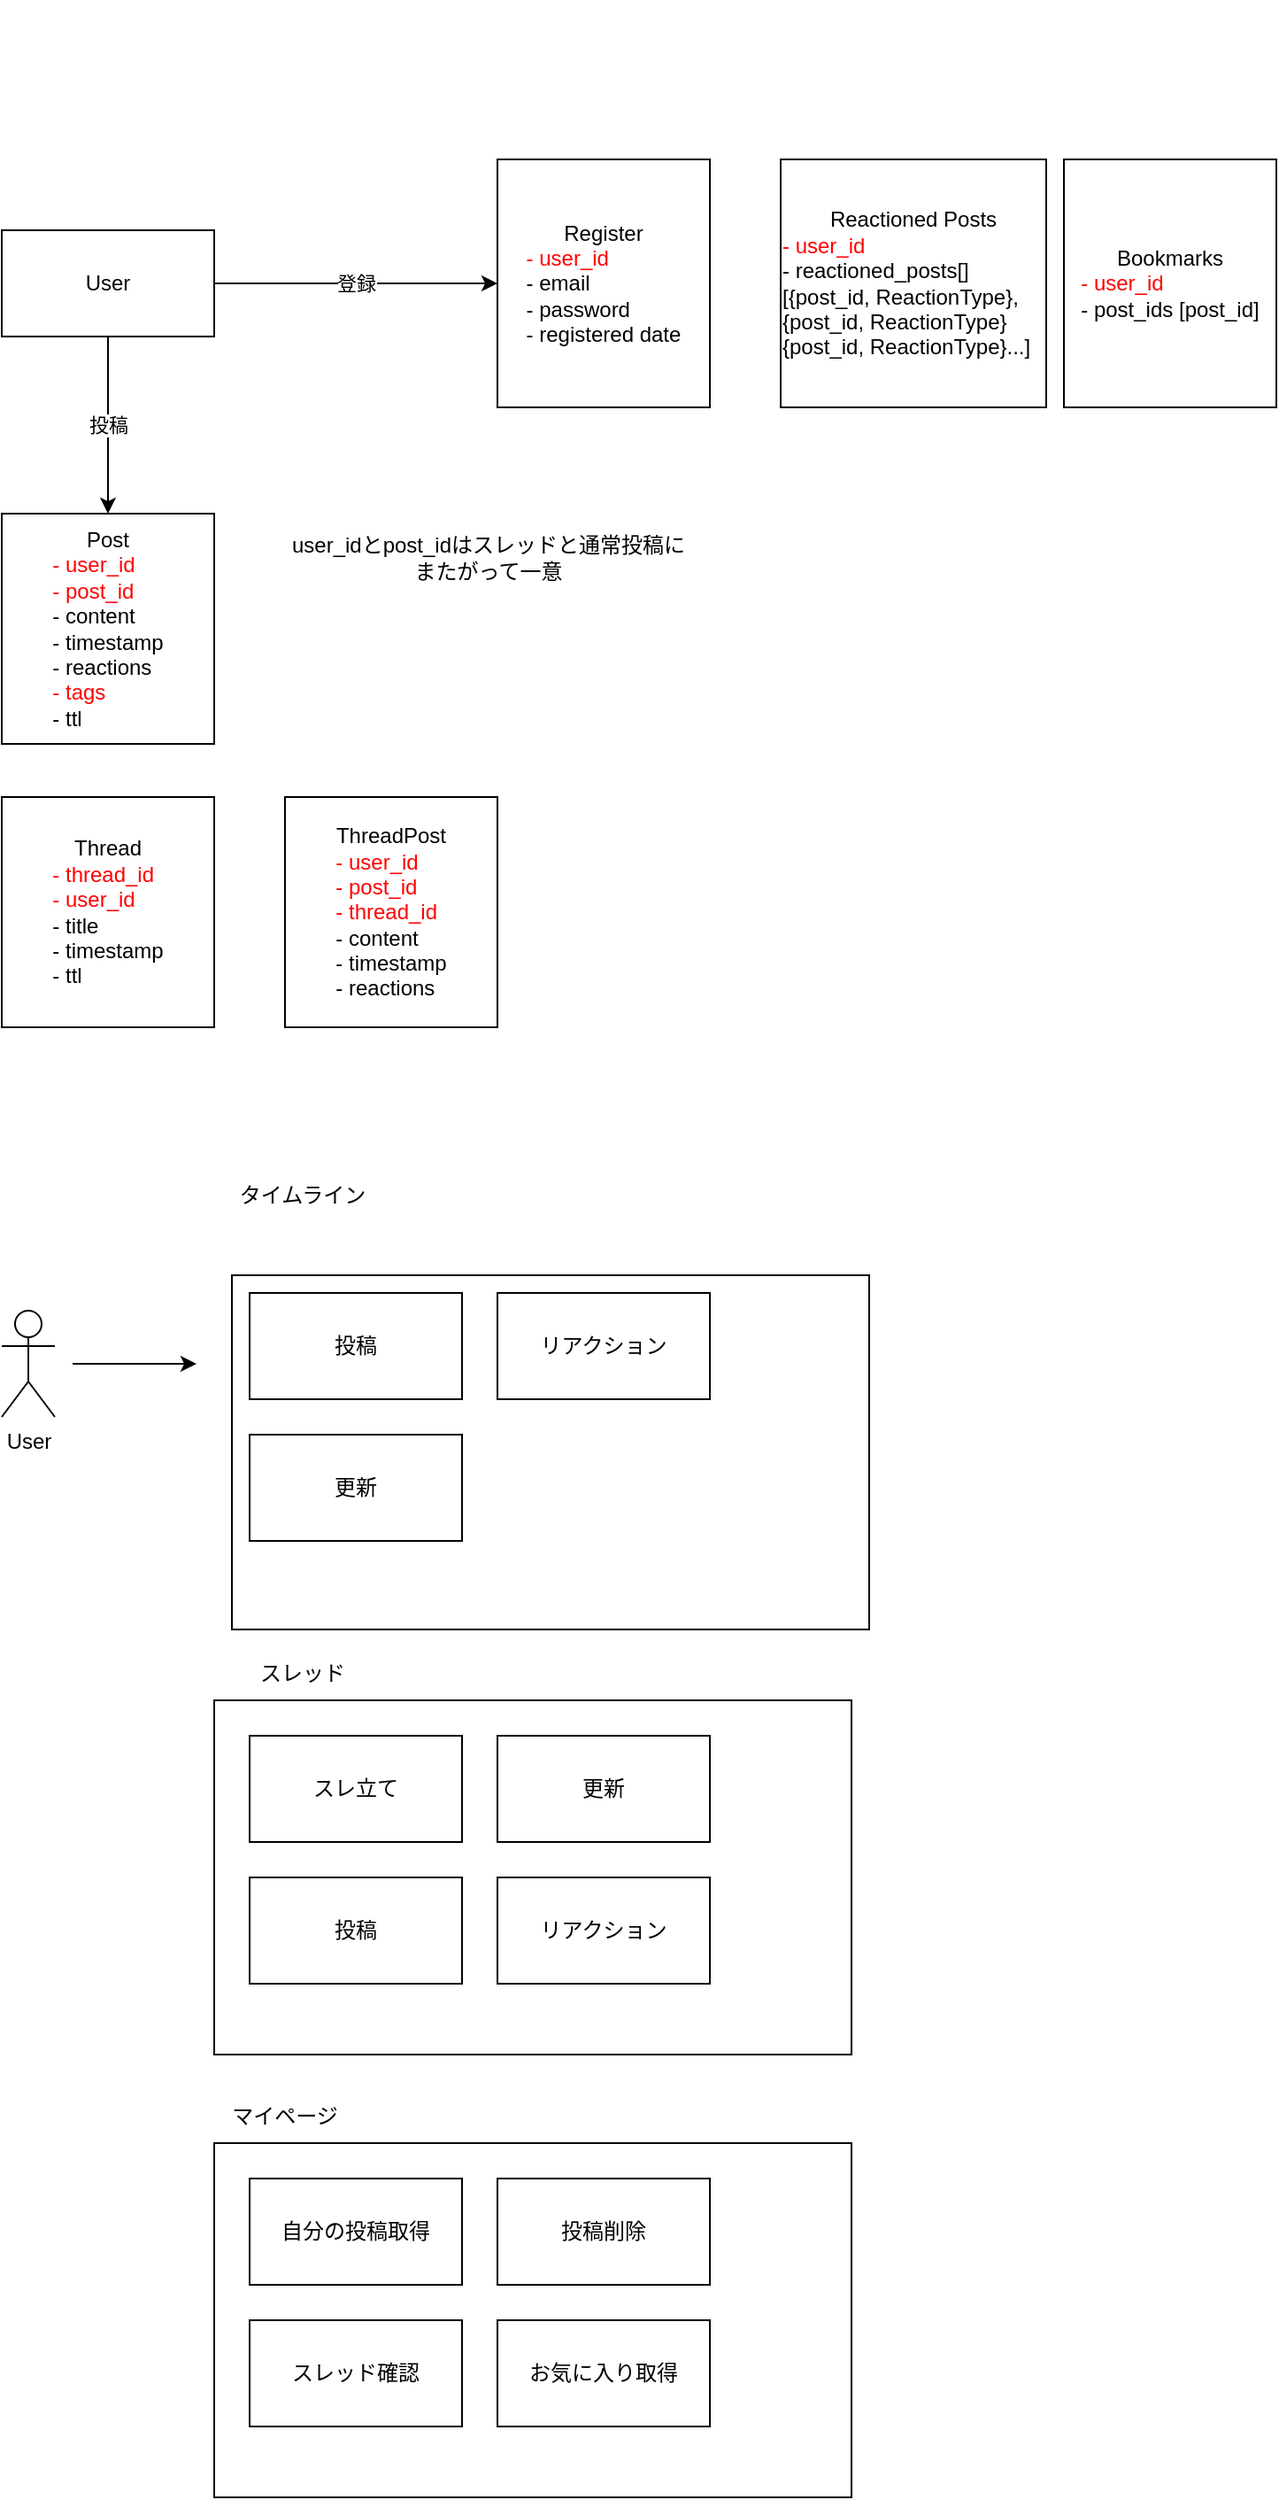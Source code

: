 <mxfile>
    <diagram id="AFNsFFZoUlYPELpBQzEZ" name="ページ1">
        <mxGraphModel dx="944" dy="1664" grid="1" gridSize="10" guides="1" tooltips="1" connect="1" arrows="1" fold="1" page="1" pageScale="1" pageWidth="827" pageHeight="1169" math="0" shadow="0">
            <root>
                <mxCell id="0"/>
                <mxCell id="1" parent="0"/>
                <mxCell id="29" value="" style="rounded=0;whiteSpace=wrap;html=1;fillColor=none;" vertex="1" parent="1">
                    <mxGeometry x="160" y="1200" width="360" height="200" as="geometry"/>
                </mxCell>
                <mxCell id="34" value="" style="rounded=0;whiteSpace=wrap;html=1;fillColor=none;" vertex="1" parent="1">
                    <mxGeometry x="160" y="950" width="360" height="200" as="geometry"/>
                </mxCell>
                <mxCell id="5" value="登録" style="edgeStyle=none;html=1;exitX=1;exitY=0.5;exitDx=0;exitDy=0;entryX=0;entryY=0.5;entryDx=0;entryDy=0;" parent="1" source="2" target="3" edge="1">
                    <mxGeometry relative="1" as="geometry"/>
                </mxCell>
                <mxCell id="6" value="投稿" style="edgeStyle=none;html=1;" parent="1" source="2" edge="1">
                    <mxGeometry relative="1" as="geometry">
                        <mxPoint x="100" y="280" as="targetPoint"/>
                    </mxGeometry>
                </mxCell>
                <mxCell id="8" style="edgeStyle=none;html=1;exitX=0.5;exitY=1;exitDx=0;exitDy=0;" parent="1" source="2" edge="1">
                    <mxGeometry relative="1" as="geometry">
                        <mxPoint x="100" y="180" as="targetPoint"/>
                    </mxGeometry>
                </mxCell>
                <mxCell id="2" value="User" style="rounded=0;whiteSpace=wrap;html=1;" parent="1" vertex="1">
                    <mxGeometry x="40" y="120" width="120" height="60" as="geometry"/>
                </mxCell>
                <mxCell id="3" value="Register&lt;br&gt;&lt;div style=&quot;text-align: left;&quot;&gt;&lt;span style=&quot;background-color: initial;&quot;&gt;&lt;font color=&quot;#ff0000&quot;&gt;- user_id&lt;/font&gt;&lt;/span&gt;&lt;/div&gt;&lt;div style=&quot;&quot;&gt;&lt;span style=&quot;background-color: initial;&quot;&gt;&lt;div style=&quot;text-align: left;&quot;&gt;&lt;span style=&quot;background-color: initial;&quot;&gt;- email&lt;/span&gt;&lt;/div&gt;&lt;div style=&quot;text-align: left;&quot;&gt;&lt;span style=&quot;background-color: initial;&quot;&gt;- password&lt;br&gt;- registered date&lt;/span&gt;&lt;/div&gt;&lt;/span&gt;&lt;/div&gt;" style="rounded=0;whiteSpace=wrap;html=1;" parent="1" vertex="1">
                    <mxGeometry x="320" y="80" width="120" height="140" as="geometry"/>
                </mxCell>
                <mxCell id="7" value="Post&lt;br&gt;&lt;div style=&quot;text-align: left;&quot;&gt;&lt;span style=&quot;background-color: initial;&quot;&gt;&lt;font color=&quot;#ff0000&quot;&gt;- user_id&lt;/font&gt;&lt;/span&gt;&lt;/div&gt;&lt;div style=&quot;text-align: left;&quot;&gt;&lt;font color=&quot;#ff0000&quot;&gt;- post_id&lt;/font&gt;&lt;br&gt;- content&lt;/div&gt;&lt;div style=&quot;text-align: left;&quot;&gt;- timestamp&lt;br&gt;- reactions&lt;/div&gt;&lt;div style=&quot;text-align: left;&quot;&gt;&lt;font color=&quot;#ff0000&quot;&gt;- tags&lt;/font&gt;&lt;/div&gt;&lt;div style=&quot;text-align: left;&quot;&gt;- ttl&lt;/div&gt;" style="rounded=0;whiteSpace=wrap;html=1;" parent="1" vertex="1">
                    <mxGeometry x="40" y="280" width="120" height="130" as="geometry"/>
                </mxCell>
                <mxCell id="15" value="ThreadPost&lt;br&gt;&lt;div style=&quot;text-align: left;&quot;&gt;&lt;span style=&quot;background-color: initial;&quot;&gt;&lt;font color=&quot;#ff0000&quot;&gt;- user_id&lt;/font&gt;&lt;/span&gt;&lt;/div&gt;&lt;div style=&quot;text-align: left;&quot;&gt;&lt;font color=&quot;#ff0000&quot;&gt;- post_id&lt;/font&gt;&lt;/div&gt;&lt;div style=&quot;text-align: left;&quot;&gt;&lt;font color=&quot;#ff0000&quot;&gt;- thread_id&lt;br&gt;&lt;/font&gt;- content&lt;/div&gt;&lt;div style=&quot;text-align: left;&quot;&gt;- timestamp&lt;br&gt;- reactions&lt;/div&gt;" style="rounded=0;whiteSpace=wrap;html=1;" parent="1" vertex="1">
                    <mxGeometry x="200" y="440" width="120" height="130" as="geometry"/>
                </mxCell>
                <mxCell id="16" value="Thread&lt;br&gt;&lt;div style=&quot;text-align: left;&quot;&gt;&lt;span style=&quot;color: rgb(255, 0, 0); background-color: initial;&quot;&gt;- thread_id&lt;/span&gt;&lt;/div&gt;&lt;div style=&quot;text-align: left;&quot;&gt;&lt;span style=&quot;background-color: initial;&quot;&gt;&lt;font color=&quot;#ff0000&quot;&gt;- user_id&lt;/font&gt;&lt;/span&gt;&lt;/div&gt;&lt;div style=&quot;text-align: left;&quot;&gt;&lt;span style=&quot;background-color: initial;&quot;&gt;- title&lt;/span&gt;&lt;br&gt;&lt;/div&gt;&lt;div style=&quot;text-align: left;&quot;&gt;- timestamp&lt;br&gt;&lt;/div&gt;&lt;div style=&quot;text-align: left;&quot;&gt;- ttl&lt;/div&gt;" style="rounded=0;whiteSpace=wrap;html=1;" parent="1" vertex="1">
                    <mxGeometry x="40" y="440" width="120" height="130" as="geometry"/>
                </mxCell>
                <mxCell id="17" value="&lt;h1&gt;データ整理&lt;/h1&gt;&lt;p&gt;EchoNor内で使用するデータを整理。&lt;/p&gt;" style="text;html=1;strokeColor=none;fillColor=none;spacing=5;spacingTop=-20;whiteSpace=wrap;overflow=hidden;rounded=0;fontColor=#FFFFFF;" parent="1" vertex="1">
                    <mxGeometry x="40" width="190" height="120" as="geometry"/>
                </mxCell>
                <mxCell id="18" value="User" style="shape=umlActor;verticalLabelPosition=bottom;verticalAlign=top;html=1;outlineConnect=0;" vertex="1" parent="1">
                    <mxGeometry x="40" y="730" width="30" height="60" as="geometry"/>
                </mxCell>
                <mxCell id="19" value="投稿" style="rounded=0;whiteSpace=wrap;html=1;" vertex="1" parent="1">
                    <mxGeometry x="180" y="720" width="120" height="60" as="geometry"/>
                </mxCell>
                <mxCell id="20" value="" style="endArrow=classic;html=1;" edge="1" parent="1">
                    <mxGeometry width="50" height="50" relative="1" as="geometry">
                        <mxPoint x="80" y="760" as="sourcePoint"/>
                        <mxPoint x="150" y="760" as="targetPoint"/>
                    </mxGeometry>
                </mxCell>
                <mxCell id="21" value="スレ立て" style="rounded=0;whiteSpace=wrap;html=1;" vertex="1" parent="1">
                    <mxGeometry x="180" y="970" width="120" height="60" as="geometry"/>
                </mxCell>
                <mxCell id="22" value="投稿" style="rounded=0;whiteSpace=wrap;html=1;" vertex="1" parent="1">
                    <mxGeometry x="180" y="1050" width="120" height="60" as="geometry"/>
                </mxCell>
                <mxCell id="30" value="更新" style="rounded=0;whiteSpace=wrap;html=1;" vertex="1" parent="1">
                    <mxGeometry x="180" y="800" width="120" height="60" as="geometry"/>
                </mxCell>
                <mxCell id="31" value="リアクション" style="rounded=0;whiteSpace=wrap;html=1;" vertex="1" parent="1">
                    <mxGeometry x="320" y="720" width="120" height="60" as="geometry"/>
                </mxCell>
                <mxCell id="32" value="タイムライン" style="text;html=1;strokeColor=none;fillColor=none;align=center;verticalAlign=middle;whiteSpace=wrap;rounded=0;" vertex="1" parent="1">
                    <mxGeometry x="160" y="650" width="100" height="30" as="geometry"/>
                </mxCell>
                <mxCell id="33" value="スレッド" style="text;html=1;strokeColor=none;fillColor=none;align=center;verticalAlign=middle;whiteSpace=wrap;rounded=0;" vertex="1" parent="1">
                    <mxGeometry x="160" y="920" width="100" height="30" as="geometry"/>
                </mxCell>
                <mxCell id="35" value="更新" style="rounded=0;whiteSpace=wrap;html=1;" vertex="1" parent="1">
                    <mxGeometry x="320" y="970" width="120" height="60" as="geometry"/>
                </mxCell>
                <mxCell id="36" value="リアクション" style="rounded=0;whiteSpace=wrap;html=1;" vertex="1" parent="1">
                    <mxGeometry x="320" y="1050" width="120" height="60" as="geometry"/>
                </mxCell>
                <mxCell id="37" value="マイページ" style="text;html=1;strokeColor=none;fillColor=none;align=center;verticalAlign=middle;whiteSpace=wrap;rounded=0;" vertex="1" parent="1">
                    <mxGeometry x="150" y="1170" width="100" height="30" as="geometry"/>
                </mxCell>
                <mxCell id="38" value="" style="rounded=0;whiteSpace=wrap;html=1;fillColor=none;" vertex="1" parent="1">
                    <mxGeometry x="170" y="710" width="360" height="200" as="geometry"/>
                </mxCell>
                <mxCell id="39" value="自分の投稿取得" style="rounded=0;whiteSpace=wrap;html=1;" vertex="1" parent="1">
                    <mxGeometry x="180" y="1220" width="120" height="60" as="geometry"/>
                </mxCell>
                <mxCell id="40" value="投稿削除" style="rounded=0;whiteSpace=wrap;html=1;" vertex="1" parent="1">
                    <mxGeometry x="320" y="1220" width="120" height="60" as="geometry"/>
                </mxCell>
                <mxCell id="41" value="スレッド確認" style="rounded=0;whiteSpace=wrap;html=1;" vertex="1" parent="1">
                    <mxGeometry x="180" y="1300" width="120" height="60" as="geometry"/>
                </mxCell>
                <mxCell id="43" value="お気に入り取得" style="rounded=0;whiteSpace=wrap;html=1;" vertex="1" parent="1">
                    <mxGeometry x="320" y="1300" width="120" height="60" as="geometry"/>
                </mxCell>
                <mxCell id="49" value="user_idとpost_idはスレッドと通常投稿にまたがって一意" style="text;html=1;strokeColor=none;fillColor=none;align=center;verticalAlign=middle;whiteSpace=wrap;rounded=0;" vertex="1" parent="1">
                    <mxGeometry x="200" y="290" width="230" height="30" as="geometry"/>
                </mxCell>
                <mxCell id="60" value="Reactioned Posts&lt;br&gt;&lt;div style=&quot;text-align: left;&quot;&gt;&lt;span style=&quot;background-color: initial;&quot;&gt;&lt;font color=&quot;#ff0000&quot;&gt;- user_id&lt;/font&gt;&lt;/span&gt;&lt;/div&gt;&lt;div style=&quot;&quot;&gt;&lt;span style=&quot;background-color: initial;&quot;&gt;&lt;div style=&quot;text-align: left;&quot;&gt;&lt;span style=&quot;background-color: initial;&quot;&gt;- reactioned_posts[]&lt;/span&gt;&lt;/div&gt;&lt;div style=&quot;text-align: left;&quot;&gt;&lt;span style=&quot;background-color: initial;&quot;&gt;[{post_id, ReactionType},&lt;/span&gt;&lt;span style=&quot;background-color: initial;&quot;&gt;{post_id, ReactionType}&lt;/span&gt;&lt;span style=&quot;background-color: initial;&quot;&gt;{post_id, ReactionType}...]&lt;/span&gt;&lt;/div&gt;&lt;/span&gt;&lt;/div&gt;" style="rounded=0;whiteSpace=wrap;html=1;" vertex="1" parent="1">
                    <mxGeometry x="480" y="80" width="150" height="140" as="geometry"/>
                </mxCell>
                <mxCell id="61" value="&lt;span style=&quot;background-color: initial;&quot;&gt;Bookmarks&lt;br&gt;&lt;div style=&quot;text-align: left;&quot;&gt;&lt;span style=&quot;background-color: initial; color: rgb(255, 0, 0);&quot;&gt;- user_id&lt;/span&gt;&lt;/div&gt;&lt;/span&gt;&lt;div style=&quot;&quot;&gt;&lt;span style=&quot;background-color: initial;&quot;&gt;&lt;div style=&quot;text-align: left;&quot;&gt;&lt;span style=&quot;background-color: initial;&quot;&gt;- post_ids [post_id]&lt;/span&gt;&lt;/div&gt;&lt;/span&gt;&lt;/div&gt;" style="rounded=0;whiteSpace=wrap;html=1;" vertex="1" parent="1">
                    <mxGeometry x="640" y="80" width="120" height="140" as="geometry"/>
                </mxCell>
            </root>
        </mxGraphModel>
    </diagram>
</mxfile>